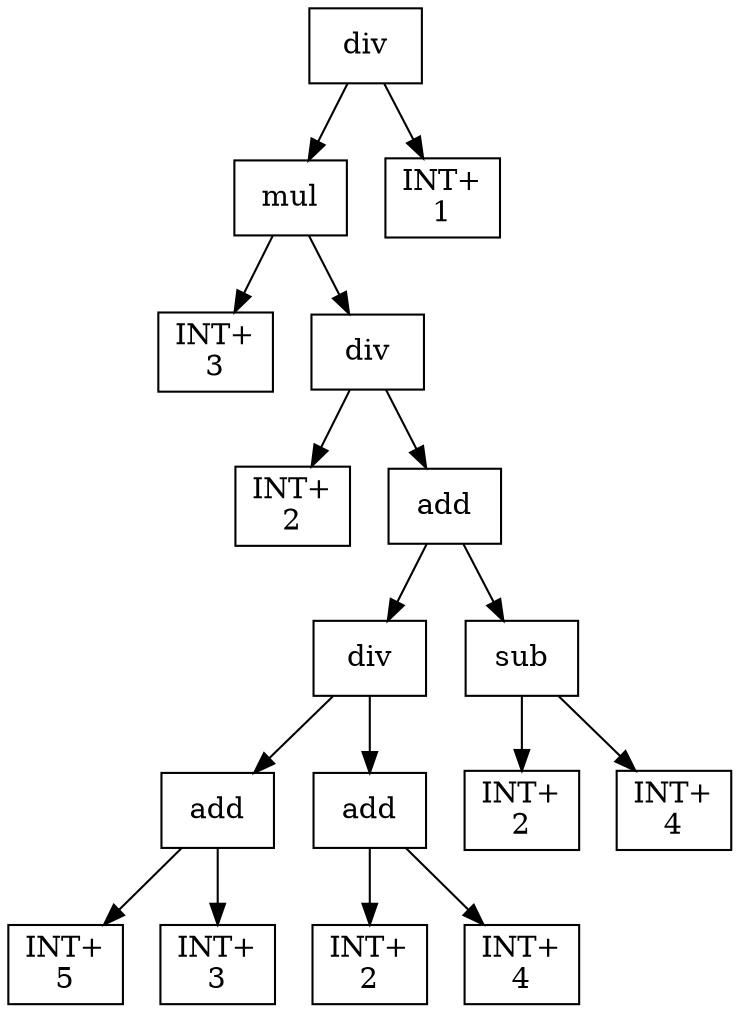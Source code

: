 digraph expr {
  node [shape=box];
  n1 [label="div"];
  n2 [label="mul"];
  n3 [label="INT+\n3"];
  n4 [label="div"];
  n5 [label="INT+\n2"];
  n6 [label="add"];
  n7 [label="div"];
  n8 [label="add"];
  n9 [label="INT+\n5"];
  n10 [label="INT+\n3"];
  n8 -> n9;
  n8 -> n10;
  n11 [label="add"];
  n12 [label="INT+\n2"];
  n13 [label="INT+\n4"];
  n11 -> n12;
  n11 -> n13;
  n7 -> n8;
  n7 -> n11;
  n14 [label="sub"];
  n15 [label="INT+\n2"];
  n16 [label="INT+\n4"];
  n14 -> n15;
  n14 -> n16;
  n6 -> n7;
  n6 -> n14;
  n4 -> n5;
  n4 -> n6;
  n2 -> n3;
  n2 -> n4;
  n17 [label="INT+\n1"];
  n1 -> n2;
  n1 -> n17;
}